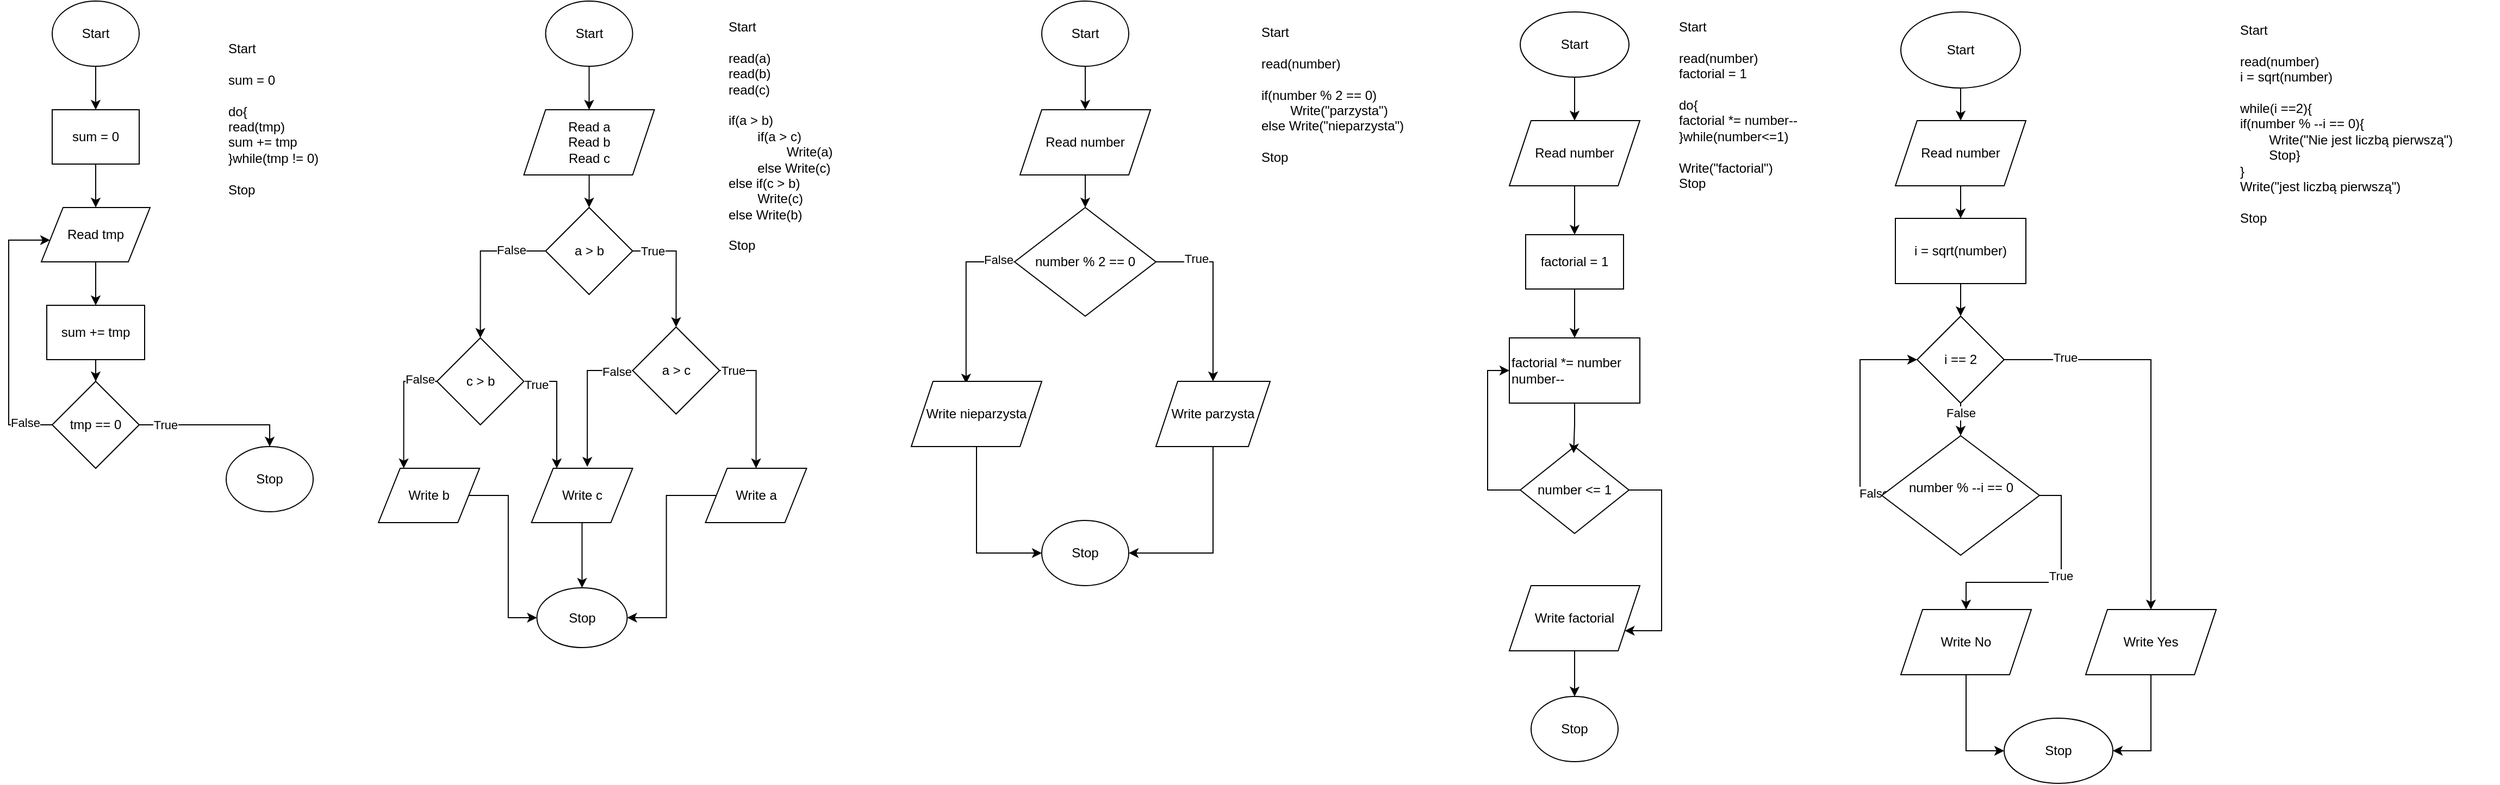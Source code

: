 <mxfile version="24.7.17">
  <diagram name="Strona-1" id="7jdUpORcn3PS6DC3y2Bx">
    <mxGraphModel dx="1188" dy="651" grid="1" gridSize="10" guides="1" tooltips="1" connect="1" arrows="1" fold="1" page="1" pageScale="1" pageWidth="827" pageHeight="1169" math="0" shadow="0">
      <root>
        <mxCell id="0" />
        <mxCell id="1" parent="0" />
        <mxCell id="DL_r40IQe4Yf0KXqA0AV-12" style="edgeStyle=orthogonalEdgeStyle;rounded=0;orthogonalLoop=1;jettySize=auto;html=1;entryX=0.5;entryY=0;entryDx=0;entryDy=0;" edge="1" parent="1" source="DL_r40IQe4Yf0KXqA0AV-1" target="DL_r40IQe4Yf0KXqA0AV-2">
          <mxGeometry relative="1" as="geometry" />
        </mxCell>
        <mxCell id="DL_r40IQe4Yf0KXqA0AV-1" value="Start" style="ellipse;whiteSpace=wrap;html=1;" vertex="1" parent="1">
          <mxGeometry x="160" y="10" width="80" height="60" as="geometry" />
        </mxCell>
        <mxCell id="DL_r40IQe4Yf0KXqA0AV-11" style="edgeStyle=orthogonalEdgeStyle;rounded=0;orthogonalLoop=1;jettySize=auto;html=1;" edge="1" parent="1" source="DL_r40IQe4Yf0KXqA0AV-2" target="DL_r40IQe4Yf0KXqA0AV-3">
          <mxGeometry relative="1" as="geometry" />
        </mxCell>
        <mxCell id="DL_r40IQe4Yf0KXqA0AV-2" value="sum = 0" style="rounded=0;whiteSpace=wrap;html=1;" vertex="1" parent="1">
          <mxGeometry x="160" y="110" width="80" height="50" as="geometry" />
        </mxCell>
        <mxCell id="DL_r40IQe4Yf0KXqA0AV-9" style="edgeStyle=orthogonalEdgeStyle;rounded=0;orthogonalLoop=1;jettySize=auto;html=1;entryX=0.5;entryY=0;entryDx=0;entryDy=0;" edge="1" parent="1" source="DL_r40IQe4Yf0KXqA0AV-3" target="DL_r40IQe4Yf0KXqA0AV-8">
          <mxGeometry relative="1" as="geometry" />
        </mxCell>
        <mxCell id="DL_r40IQe4Yf0KXqA0AV-3" value="Read tmp" style="shape=parallelogram;perimeter=parallelogramPerimeter;whiteSpace=wrap;html=1;fixedSize=1;" vertex="1" parent="1">
          <mxGeometry x="150" y="200" width="100" height="50" as="geometry" />
        </mxCell>
        <mxCell id="DL_r40IQe4Yf0KXqA0AV-7" style="edgeStyle=orthogonalEdgeStyle;rounded=0;orthogonalLoop=1;jettySize=auto;html=1;exitX=0;exitY=0.5;exitDx=0;exitDy=0;" edge="1" parent="1" source="DL_r40IQe4Yf0KXqA0AV-4" target="DL_r40IQe4Yf0KXqA0AV-3">
          <mxGeometry relative="1" as="geometry">
            <Array as="points">
              <mxPoint x="120" y="400" />
              <mxPoint x="120" y="230" />
            </Array>
          </mxGeometry>
        </mxCell>
        <mxCell id="DL_r40IQe4Yf0KXqA0AV-17" value="False" style="edgeLabel;html=1;align=center;verticalAlign=middle;resizable=0;points=[];" vertex="1" connectable="0" parent="DL_r40IQe4Yf0KXqA0AV-7">
          <mxGeometry x="-0.798" y="-2" relative="1" as="geometry">
            <mxPoint as="offset" />
          </mxGeometry>
        </mxCell>
        <mxCell id="DL_r40IQe4Yf0KXqA0AV-19" style="edgeStyle=orthogonalEdgeStyle;rounded=0;orthogonalLoop=1;jettySize=auto;html=1;entryX=0.5;entryY=0;entryDx=0;entryDy=0;" edge="1" parent="1" source="DL_r40IQe4Yf0KXqA0AV-4" target="DL_r40IQe4Yf0KXqA0AV-6">
          <mxGeometry relative="1" as="geometry" />
        </mxCell>
        <mxCell id="DL_r40IQe4Yf0KXqA0AV-20" value="True" style="edgeLabel;html=1;align=center;verticalAlign=middle;resizable=0;points=[];" vertex="1" connectable="0" parent="DL_r40IQe4Yf0KXqA0AV-19">
          <mxGeometry x="-0.658" relative="1" as="geometry">
            <mxPoint as="offset" />
          </mxGeometry>
        </mxCell>
        <mxCell id="DL_r40IQe4Yf0KXqA0AV-4" value="tmp == 0" style="rhombus;whiteSpace=wrap;html=1;" vertex="1" parent="1">
          <mxGeometry x="160" y="360" width="80" height="80" as="geometry" />
        </mxCell>
        <mxCell id="DL_r40IQe4Yf0KXqA0AV-6" value="&lt;div&gt;Stop&lt;/div&gt;" style="ellipse;whiteSpace=wrap;html=1;" vertex="1" parent="1">
          <mxGeometry x="320" y="420" width="80" height="60" as="geometry" />
        </mxCell>
        <mxCell id="DL_r40IQe4Yf0KXqA0AV-10" style="edgeStyle=orthogonalEdgeStyle;rounded=0;orthogonalLoop=1;jettySize=auto;html=1;entryX=0.5;entryY=0;entryDx=0;entryDy=0;" edge="1" parent="1" source="DL_r40IQe4Yf0KXqA0AV-8" target="DL_r40IQe4Yf0KXqA0AV-4">
          <mxGeometry relative="1" as="geometry" />
        </mxCell>
        <mxCell id="DL_r40IQe4Yf0KXqA0AV-8" value="sum += tmp" style="rounded=0;whiteSpace=wrap;html=1;" vertex="1" parent="1">
          <mxGeometry x="155" y="290" width="90" height="50" as="geometry" />
        </mxCell>
        <mxCell id="DL_r40IQe4Yf0KXqA0AV-22" style="edgeStyle=orthogonalEdgeStyle;rounded=0;orthogonalLoop=1;jettySize=auto;html=1;entryX=0.5;entryY=0;entryDx=0;entryDy=0;" edge="1" parent="1" source="DL_r40IQe4Yf0KXqA0AV-13" target="DL_r40IQe4Yf0KXqA0AV-21">
          <mxGeometry relative="1" as="geometry" />
        </mxCell>
        <mxCell id="DL_r40IQe4Yf0KXqA0AV-13" value="Start" style="ellipse;whiteSpace=wrap;html=1;" vertex="1" parent="1">
          <mxGeometry x="613.75" y="10" width="80" height="60" as="geometry" />
        </mxCell>
        <mxCell id="DL_r40IQe4Yf0KXqA0AV-15" style="edgeStyle=orthogonalEdgeStyle;rounded=0;orthogonalLoop=1;jettySize=auto;html=1;entryX=0.5;entryY=0;entryDx=0;entryDy=0;" edge="1" parent="1">
          <mxGeometry relative="1" as="geometry">
            <mxPoint x="653.784" y="100" as="sourcePoint" />
            <mxPoint x="653.75" y="100" as="targetPoint" />
          </mxGeometry>
        </mxCell>
        <mxCell id="DL_r40IQe4Yf0KXqA0AV-25" style="edgeStyle=orthogonalEdgeStyle;rounded=0;orthogonalLoop=1;jettySize=auto;html=1;entryX=0.5;entryY=0;entryDx=0;entryDy=0;" edge="1" parent="1" source="DL_r40IQe4Yf0KXqA0AV-21" target="DL_r40IQe4Yf0KXqA0AV-23">
          <mxGeometry relative="1" as="geometry" />
        </mxCell>
        <mxCell id="DL_r40IQe4Yf0KXqA0AV-21" value="Read a&lt;br&gt;Read b&lt;br&gt;Read c" style="shape=parallelogram;perimeter=parallelogramPerimeter;whiteSpace=wrap;html=1;fixedSize=1;" vertex="1" parent="1">
          <mxGeometry x="593.75" y="110" width="120" height="60" as="geometry" />
        </mxCell>
        <mxCell id="DL_r40IQe4Yf0KXqA0AV-26" style="edgeStyle=orthogonalEdgeStyle;rounded=0;orthogonalLoop=1;jettySize=auto;html=1;entryX=0.5;entryY=0;entryDx=0;entryDy=0;exitX=1;exitY=0.5;exitDx=0;exitDy=0;" edge="1" parent="1" source="DL_r40IQe4Yf0KXqA0AV-23" target="DL_r40IQe4Yf0KXqA0AV-24">
          <mxGeometry relative="1" as="geometry">
            <mxPoint x="733.75" y="290" as="targetPoint" />
          </mxGeometry>
        </mxCell>
        <mxCell id="DL_r40IQe4Yf0KXqA0AV-33" value="True" style="edgeLabel;html=1;align=center;verticalAlign=middle;resizable=0;points=[];" vertex="1" connectable="0" parent="DL_r40IQe4Yf0KXqA0AV-26">
          <mxGeometry x="-0.678" relative="1" as="geometry">
            <mxPoint as="offset" />
          </mxGeometry>
        </mxCell>
        <mxCell id="DL_r40IQe4Yf0KXqA0AV-32" style="edgeStyle=orthogonalEdgeStyle;rounded=0;orthogonalLoop=1;jettySize=auto;html=1;entryX=0.5;entryY=0;entryDx=0;entryDy=0;" edge="1" parent="1" source="DL_r40IQe4Yf0KXqA0AV-23" target="DL_r40IQe4Yf0KXqA0AV-27">
          <mxGeometry relative="1" as="geometry" />
        </mxCell>
        <mxCell id="DL_r40IQe4Yf0KXqA0AV-36" value="False" style="edgeLabel;html=1;align=center;verticalAlign=middle;resizable=0;points=[];" vertex="1" connectable="0" parent="DL_r40IQe4Yf0KXqA0AV-32">
          <mxGeometry x="-0.543" y="-1" relative="1" as="geometry">
            <mxPoint as="offset" />
          </mxGeometry>
        </mxCell>
        <mxCell id="DL_r40IQe4Yf0KXqA0AV-23" value="a &amp;gt; b" style="rhombus;whiteSpace=wrap;html=1;" vertex="1" parent="1">
          <mxGeometry x="613.75" y="200" width="80" height="80" as="geometry" />
        </mxCell>
        <mxCell id="DL_r40IQe4Yf0KXqA0AV-29" style="edgeStyle=orthogonalEdgeStyle;rounded=0;orthogonalLoop=1;jettySize=auto;html=1;exitX=1;exitY=0.5;exitDx=0;exitDy=0;" edge="1" parent="1" source="DL_r40IQe4Yf0KXqA0AV-24" target="DL_r40IQe4Yf0KXqA0AV-28">
          <mxGeometry relative="1" as="geometry" />
        </mxCell>
        <mxCell id="DL_r40IQe4Yf0KXqA0AV-34" value="True" style="edgeLabel;html=1;align=center;verticalAlign=middle;resizable=0;points=[];" vertex="1" connectable="0" parent="DL_r40IQe4Yf0KXqA0AV-29">
          <mxGeometry x="-0.814" relative="1" as="geometry">
            <mxPoint as="offset" />
          </mxGeometry>
        </mxCell>
        <mxCell id="DL_r40IQe4Yf0KXqA0AV-24" value="a &amp;gt; c" style="rhombus;whiteSpace=wrap;html=1;" vertex="1" parent="1">
          <mxGeometry x="693.75" y="310" width="80" height="80" as="geometry" />
        </mxCell>
        <mxCell id="DL_r40IQe4Yf0KXqA0AV-41" style="edgeStyle=orthogonalEdgeStyle;rounded=0;orthogonalLoop=1;jettySize=auto;html=1;entryX=0.25;entryY=0;entryDx=0;entryDy=0;" edge="1" parent="1" source="DL_r40IQe4Yf0KXqA0AV-27" target="DL_r40IQe4Yf0KXqA0AV-30">
          <mxGeometry relative="1" as="geometry" />
        </mxCell>
        <mxCell id="DL_r40IQe4Yf0KXqA0AV-42" value="True" style="edgeLabel;html=1;align=center;verticalAlign=middle;resizable=0;points=[];" vertex="1" connectable="0" parent="DL_r40IQe4Yf0KXqA0AV-41">
          <mxGeometry x="-0.804" y="-3" relative="1" as="geometry">
            <mxPoint as="offset" />
          </mxGeometry>
        </mxCell>
        <mxCell id="DL_r40IQe4Yf0KXqA0AV-44" style="edgeStyle=orthogonalEdgeStyle;rounded=0;orthogonalLoop=1;jettySize=auto;html=1;entryX=0.25;entryY=0;entryDx=0;entryDy=0;exitX=0;exitY=0.5;exitDx=0;exitDy=0;" edge="1" parent="1" source="DL_r40IQe4Yf0KXqA0AV-27" target="DL_r40IQe4Yf0KXqA0AV-43">
          <mxGeometry relative="1" as="geometry">
            <mxPoint x="490" y="460" as="targetPoint" />
          </mxGeometry>
        </mxCell>
        <mxCell id="DL_r40IQe4Yf0KXqA0AV-45" value="False" style="edgeLabel;html=1;align=center;verticalAlign=middle;resizable=0;points=[];" vertex="1" connectable="0" parent="DL_r40IQe4Yf0KXqA0AV-44">
          <mxGeometry x="-0.709" y="-2" relative="1" as="geometry">
            <mxPoint as="offset" />
          </mxGeometry>
        </mxCell>
        <mxCell id="DL_r40IQe4Yf0KXqA0AV-27" value="c &amp;gt; b" style="rhombus;whiteSpace=wrap;html=1;" vertex="1" parent="1">
          <mxGeometry x="513.75" y="320" width="80" height="80" as="geometry" />
        </mxCell>
        <mxCell id="DL_r40IQe4Yf0KXqA0AV-49" style="edgeStyle=orthogonalEdgeStyle;rounded=0;orthogonalLoop=1;jettySize=auto;html=1;entryX=1;entryY=0.5;entryDx=0;entryDy=0;" edge="1" parent="1" source="DL_r40IQe4Yf0KXqA0AV-28" target="DL_r40IQe4Yf0KXqA0AV-46">
          <mxGeometry relative="1" as="geometry" />
        </mxCell>
        <mxCell id="DL_r40IQe4Yf0KXqA0AV-28" value="Write a" style="shape=parallelogram;perimeter=parallelogramPerimeter;whiteSpace=wrap;html=1;fixedSize=1;" vertex="1" parent="1">
          <mxGeometry x="760.75" y="440" width="93" height="50" as="geometry" />
        </mxCell>
        <mxCell id="DL_r40IQe4Yf0KXqA0AV-47" style="edgeStyle=orthogonalEdgeStyle;rounded=0;orthogonalLoop=1;jettySize=auto;html=1;entryX=0.5;entryY=0;entryDx=0;entryDy=0;" edge="1" parent="1" source="DL_r40IQe4Yf0KXqA0AV-30" target="DL_r40IQe4Yf0KXqA0AV-46">
          <mxGeometry relative="1" as="geometry" />
        </mxCell>
        <mxCell id="DL_r40IQe4Yf0KXqA0AV-30" value="Write c" style="shape=parallelogram;perimeter=parallelogramPerimeter;whiteSpace=wrap;html=1;fixedSize=1;" vertex="1" parent="1">
          <mxGeometry x="600.75" y="440" width="93" height="50" as="geometry" />
        </mxCell>
        <mxCell id="DL_r40IQe4Yf0KXqA0AV-31" style="edgeStyle=orthogonalEdgeStyle;rounded=0;orthogonalLoop=1;jettySize=auto;html=1;entryX=0.552;entryY=-0.028;entryDx=0;entryDy=0;entryPerimeter=0;exitX=0;exitY=0.5;exitDx=0;exitDy=0;" edge="1" parent="1" source="DL_r40IQe4Yf0KXqA0AV-24" target="DL_r40IQe4Yf0KXqA0AV-30">
          <mxGeometry relative="1" as="geometry" />
        </mxCell>
        <mxCell id="DL_r40IQe4Yf0KXqA0AV-35" value="False" style="edgeLabel;html=1;align=center;verticalAlign=middle;resizable=0;points=[];" vertex="1" connectable="0" parent="DL_r40IQe4Yf0KXqA0AV-31">
          <mxGeometry x="-0.763" y="1" relative="1" as="geometry">
            <mxPoint as="offset" />
          </mxGeometry>
        </mxCell>
        <mxCell id="DL_r40IQe4Yf0KXqA0AV-48" style="edgeStyle=orthogonalEdgeStyle;rounded=0;orthogonalLoop=1;jettySize=auto;html=1;entryX=0;entryY=0.5;entryDx=0;entryDy=0;" edge="1" parent="1" source="DL_r40IQe4Yf0KXqA0AV-43" target="DL_r40IQe4Yf0KXqA0AV-46">
          <mxGeometry relative="1" as="geometry" />
        </mxCell>
        <mxCell id="DL_r40IQe4Yf0KXqA0AV-43" value="Write b" style="shape=parallelogram;perimeter=parallelogramPerimeter;whiteSpace=wrap;html=1;fixedSize=1;" vertex="1" parent="1">
          <mxGeometry x="460" y="440" width="93" height="50" as="geometry" />
        </mxCell>
        <mxCell id="DL_r40IQe4Yf0KXqA0AV-46" value="Stop" style="ellipse;whiteSpace=wrap;html=1;" vertex="1" parent="1">
          <mxGeometry x="605.75" y="550" width="83" height="55" as="geometry" />
        </mxCell>
        <mxCell id="DL_r40IQe4Yf0KXqA0AV-52" style="edgeStyle=orthogonalEdgeStyle;rounded=0;orthogonalLoop=1;jettySize=auto;html=1;entryX=0.5;entryY=0;entryDx=0;entryDy=0;" edge="1" parent="1" source="DL_r40IQe4Yf0KXqA0AV-50" target="DL_r40IQe4Yf0KXqA0AV-51">
          <mxGeometry relative="1" as="geometry" />
        </mxCell>
        <mxCell id="DL_r40IQe4Yf0KXqA0AV-50" value="Start" style="ellipse;whiteSpace=wrap;html=1;" vertex="1" parent="1">
          <mxGeometry x="1070" y="10" width="80" height="60" as="geometry" />
        </mxCell>
        <mxCell id="DL_r40IQe4Yf0KXqA0AV-54" style="edgeStyle=orthogonalEdgeStyle;rounded=0;orthogonalLoop=1;jettySize=auto;html=1;entryX=0.5;entryY=0;entryDx=0;entryDy=0;" edge="1" parent="1" source="DL_r40IQe4Yf0KXqA0AV-51" target="DL_r40IQe4Yf0KXqA0AV-53">
          <mxGeometry relative="1" as="geometry" />
        </mxCell>
        <mxCell id="DL_r40IQe4Yf0KXqA0AV-51" value="Read number" style="shape=parallelogram;perimeter=parallelogramPerimeter;whiteSpace=wrap;html=1;fixedSize=1;" vertex="1" parent="1">
          <mxGeometry x="1050" y="110" width="120" height="60" as="geometry" />
        </mxCell>
        <mxCell id="DL_r40IQe4Yf0KXqA0AV-57" style="edgeStyle=orthogonalEdgeStyle;rounded=0;orthogonalLoop=1;jettySize=auto;html=1;exitX=1;exitY=0.5;exitDx=0;exitDy=0;" edge="1" parent="1" source="DL_r40IQe4Yf0KXqA0AV-53" target="DL_r40IQe4Yf0KXqA0AV-55">
          <mxGeometry relative="1" as="geometry" />
        </mxCell>
        <mxCell id="DL_r40IQe4Yf0KXqA0AV-59" value="True" style="edgeLabel;html=1;align=center;verticalAlign=middle;resizable=0;points=[];" vertex="1" connectable="0" parent="DL_r40IQe4Yf0KXqA0AV-57">
          <mxGeometry x="-0.542" y="3" relative="1" as="geometry">
            <mxPoint as="offset" />
          </mxGeometry>
        </mxCell>
        <mxCell id="DL_r40IQe4Yf0KXqA0AV-58" style="edgeStyle=orthogonalEdgeStyle;rounded=0;orthogonalLoop=1;jettySize=auto;html=1;entryX=0.42;entryY=0.034;entryDx=0;entryDy=0;entryPerimeter=0;exitX=0;exitY=0.5;exitDx=0;exitDy=0;" edge="1" parent="1" source="DL_r40IQe4Yf0KXqA0AV-53" target="DL_r40IQe4Yf0KXqA0AV-56">
          <mxGeometry relative="1" as="geometry">
            <mxPoint x="1010" y="340" as="targetPoint" />
          </mxGeometry>
        </mxCell>
        <mxCell id="DL_r40IQe4Yf0KXqA0AV-60" value="False" style="edgeLabel;html=1;align=center;verticalAlign=middle;resizable=0;points=[];" vertex="1" connectable="0" parent="DL_r40IQe4Yf0KXqA0AV-58">
          <mxGeometry x="-0.803" y="-2" relative="1" as="geometry">
            <mxPoint as="offset" />
          </mxGeometry>
        </mxCell>
        <mxCell id="DL_r40IQe4Yf0KXqA0AV-53" value="number % 2 == 0" style="rhombus;whiteSpace=wrap;html=1;" vertex="1" parent="1">
          <mxGeometry x="1045" y="200" width="130" height="100" as="geometry" />
        </mxCell>
        <mxCell id="DL_r40IQe4Yf0KXqA0AV-101" style="edgeStyle=orthogonalEdgeStyle;rounded=0;orthogonalLoop=1;jettySize=auto;html=1;entryX=1;entryY=0.5;entryDx=0;entryDy=0;exitX=0.5;exitY=1;exitDx=0;exitDy=0;" edge="1" parent="1" source="DL_r40IQe4Yf0KXqA0AV-55" target="DL_r40IQe4Yf0KXqA0AV-99">
          <mxGeometry relative="1" as="geometry" />
        </mxCell>
        <mxCell id="DL_r40IQe4Yf0KXqA0AV-55" value="Write parzysta" style="shape=parallelogram;perimeter=parallelogramPerimeter;whiteSpace=wrap;html=1;fixedSize=1;" vertex="1" parent="1">
          <mxGeometry x="1175" y="360" width="105" height="60" as="geometry" />
        </mxCell>
        <mxCell id="DL_r40IQe4Yf0KXqA0AV-100" style="edgeStyle=orthogonalEdgeStyle;rounded=0;orthogonalLoop=1;jettySize=auto;html=1;entryX=0;entryY=0.5;entryDx=0;entryDy=0;" edge="1" parent="1" source="DL_r40IQe4Yf0KXqA0AV-56" target="DL_r40IQe4Yf0KXqA0AV-99">
          <mxGeometry relative="1" as="geometry" />
        </mxCell>
        <mxCell id="DL_r40IQe4Yf0KXqA0AV-56" value="Write nieparzysta" style="shape=parallelogram;perimeter=parallelogramPerimeter;whiteSpace=wrap;html=1;fixedSize=1;" vertex="1" parent="1">
          <mxGeometry x="950" y="360" width="120" height="60" as="geometry" />
        </mxCell>
        <mxCell id="DL_r40IQe4Yf0KXqA0AV-63" style="edgeStyle=orthogonalEdgeStyle;rounded=0;orthogonalLoop=1;jettySize=auto;html=1;entryX=0.5;entryY=0;entryDx=0;entryDy=0;" edge="1" parent="1" source="DL_r40IQe4Yf0KXqA0AV-61" target="DL_r40IQe4Yf0KXqA0AV-62">
          <mxGeometry relative="1" as="geometry" />
        </mxCell>
        <mxCell id="DL_r40IQe4Yf0KXqA0AV-61" value="Start" style="ellipse;whiteSpace=wrap;html=1;" vertex="1" parent="1">
          <mxGeometry x="1510" y="20" width="100" height="60" as="geometry" />
        </mxCell>
        <mxCell id="DL_r40IQe4Yf0KXqA0AV-65" style="edgeStyle=orthogonalEdgeStyle;rounded=0;orthogonalLoop=1;jettySize=auto;html=1;entryX=0.5;entryY=0;entryDx=0;entryDy=0;" edge="1" parent="1" source="DL_r40IQe4Yf0KXqA0AV-62" target="DL_r40IQe4Yf0KXqA0AV-64">
          <mxGeometry relative="1" as="geometry" />
        </mxCell>
        <mxCell id="DL_r40IQe4Yf0KXqA0AV-62" value="Read number" style="shape=parallelogram;perimeter=parallelogramPerimeter;whiteSpace=wrap;html=1;fixedSize=1;" vertex="1" parent="1">
          <mxGeometry x="1500" y="120" width="120" height="60" as="geometry" />
        </mxCell>
        <mxCell id="DL_r40IQe4Yf0KXqA0AV-68" style="edgeStyle=orthogonalEdgeStyle;rounded=0;orthogonalLoop=1;jettySize=auto;html=1;entryX=0.5;entryY=0;entryDx=0;entryDy=0;" edge="1" parent="1" source="DL_r40IQe4Yf0KXqA0AV-64" target="DL_r40IQe4Yf0KXqA0AV-66">
          <mxGeometry relative="1" as="geometry" />
        </mxCell>
        <mxCell id="DL_r40IQe4Yf0KXqA0AV-64" value="factorial = 1" style="rounded=0;whiteSpace=wrap;html=1;" vertex="1" parent="1">
          <mxGeometry x="1515" y="225" width="90" height="50" as="geometry" />
        </mxCell>
        <mxCell id="DL_r40IQe4Yf0KXqA0AV-66" value="factorial *= number&lt;div&gt;number--&lt;/div&gt;" style="rounded=0;whiteSpace=wrap;html=1;align=left;" vertex="1" parent="1">
          <mxGeometry x="1500" y="320" width="120" height="60" as="geometry" />
        </mxCell>
        <mxCell id="DL_r40IQe4Yf0KXqA0AV-70" style="edgeStyle=orthogonalEdgeStyle;rounded=0;orthogonalLoop=1;jettySize=auto;html=1;entryX=0;entryY=0.5;entryDx=0;entryDy=0;" edge="1" parent="1" source="DL_r40IQe4Yf0KXqA0AV-67" target="DL_r40IQe4Yf0KXqA0AV-66">
          <mxGeometry relative="1" as="geometry">
            <Array as="points">
              <mxPoint x="1480" y="460" />
              <mxPoint x="1480" y="350" />
            </Array>
          </mxGeometry>
        </mxCell>
        <mxCell id="DL_r40IQe4Yf0KXqA0AV-72" style="edgeStyle=orthogonalEdgeStyle;rounded=0;orthogonalLoop=1;jettySize=auto;html=1;entryX=1;entryY=0.75;entryDx=0;entryDy=0;" edge="1" parent="1" source="DL_r40IQe4Yf0KXqA0AV-67" target="DL_r40IQe4Yf0KXqA0AV-71">
          <mxGeometry relative="1" as="geometry">
            <Array as="points">
              <mxPoint x="1640" y="460" />
              <mxPoint x="1640" y="589" />
            </Array>
          </mxGeometry>
        </mxCell>
        <mxCell id="DL_r40IQe4Yf0KXqA0AV-67" value="number &amp;lt;= 1" style="rhombus;whiteSpace=wrap;html=1;" vertex="1" parent="1">
          <mxGeometry x="1510" y="420" width="100" height="80" as="geometry" />
        </mxCell>
        <mxCell id="DL_r40IQe4Yf0KXqA0AV-69" style="edgeStyle=orthogonalEdgeStyle;rounded=0;orthogonalLoop=1;jettySize=auto;html=1;entryX=0.491;entryY=0.077;entryDx=0;entryDy=0;entryPerimeter=0;" edge="1" parent="1" source="DL_r40IQe4Yf0KXqA0AV-66" target="DL_r40IQe4Yf0KXqA0AV-67">
          <mxGeometry relative="1" as="geometry" />
        </mxCell>
        <mxCell id="DL_r40IQe4Yf0KXqA0AV-74" style="edgeStyle=orthogonalEdgeStyle;rounded=0;orthogonalLoop=1;jettySize=auto;html=1;entryX=0.5;entryY=0;entryDx=0;entryDy=0;" edge="1" parent="1" source="DL_r40IQe4Yf0KXqA0AV-71" target="DL_r40IQe4Yf0KXqA0AV-73">
          <mxGeometry relative="1" as="geometry" />
        </mxCell>
        <mxCell id="DL_r40IQe4Yf0KXqA0AV-71" value="Write factorial" style="shape=parallelogram;perimeter=parallelogramPerimeter;whiteSpace=wrap;html=1;fixedSize=1;" vertex="1" parent="1">
          <mxGeometry x="1500" y="548" width="120" height="60" as="geometry" />
        </mxCell>
        <mxCell id="DL_r40IQe4Yf0KXqA0AV-73" value="Stop" style="ellipse;whiteSpace=wrap;html=1;" vertex="1" parent="1">
          <mxGeometry x="1520" y="650" width="80" height="60" as="geometry" />
        </mxCell>
        <mxCell id="DL_r40IQe4Yf0KXqA0AV-77" style="edgeStyle=orthogonalEdgeStyle;rounded=0;orthogonalLoop=1;jettySize=auto;html=1;entryX=0.5;entryY=0;entryDx=0;entryDy=0;" edge="1" parent="1" source="DL_r40IQe4Yf0KXqA0AV-75" target="DL_r40IQe4Yf0KXqA0AV-76">
          <mxGeometry relative="1" as="geometry" />
        </mxCell>
        <mxCell id="DL_r40IQe4Yf0KXqA0AV-75" value="Start" style="ellipse;whiteSpace=wrap;html=1;" vertex="1" parent="1">
          <mxGeometry x="1860" y="20" width="110" height="70" as="geometry" />
        </mxCell>
        <mxCell id="DL_r40IQe4Yf0KXqA0AV-79" style="edgeStyle=orthogonalEdgeStyle;rounded=0;orthogonalLoop=1;jettySize=auto;html=1;entryX=0.5;entryY=0;entryDx=0;entryDy=0;" edge="1" parent="1" source="DL_r40IQe4Yf0KXqA0AV-76" target="DL_r40IQe4Yf0KXqA0AV-78">
          <mxGeometry relative="1" as="geometry" />
        </mxCell>
        <mxCell id="DL_r40IQe4Yf0KXqA0AV-76" value="Read number" style="shape=parallelogram;perimeter=parallelogramPerimeter;whiteSpace=wrap;html=1;fixedSize=1;" vertex="1" parent="1">
          <mxGeometry x="1855" y="120" width="120" height="60" as="geometry" />
        </mxCell>
        <mxCell id="DL_r40IQe4Yf0KXqA0AV-84" style="edgeStyle=orthogonalEdgeStyle;rounded=0;orthogonalLoop=1;jettySize=auto;html=1;entryX=0.5;entryY=0;entryDx=0;entryDy=0;" edge="1" parent="1" source="DL_r40IQe4Yf0KXqA0AV-78" target="DL_r40IQe4Yf0KXqA0AV-83">
          <mxGeometry relative="1" as="geometry" />
        </mxCell>
        <mxCell id="DL_r40IQe4Yf0KXqA0AV-78" value="i = sqrt(number)" style="rounded=0;whiteSpace=wrap;html=1;" vertex="1" parent="1">
          <mxGeometry x="1855" y="210" width="120" height="60" as="geometry" />
        </mxCell>
        <mxCell id="DL_r40IQe4Yf0KXqA0AV-88" style="edgeStyle=orthogonalEdgeStyle;rounded=0;orthogonalLoop=1;jettySize=auto;html=1;entryX=0;entryY=0.5;entryDx=0;entryDy=0;exitX=0;exitY=0.5;exitDx=0;exitDy=0;" edge="1" parent="1" source="DL_r40IQe4Yf0KXqA0AV-80" target="DL_r40IQe4Yf0KXqA0AV-83">
          <mxGeometry relative="1" as="geometry">
            <mxPoint x="1790" y="320" as="targetPoint" />
          </mxGeometry>
        </mxCell>
        <mxCell id="DL_r40IQe4Yf0KXqA0AV-94" value="False" style="edgeLabel;html=1;align=center;verticalAlign=middle;resizable=0;points=[];" vertex="1" connectable="0" parent="DL_r40IQe4Yf0KXqA0AV-88">
          <mxGeometry x="-0.923" y="-2" relative="1" as="geometry">
            <mxPoint as="offset" />
          </mxGeometry>
        </mxCell>
        <mxCell id="DL_r40IQe4Yf0KXqA0AV-90" style="edgeStyle=orthogonalEdgeStyle;rounded=0;orthogonalLoop=1;jettySize=auto;html=1;entryX=0.5;entryY=0;entryDx=0;entryDy=0;exitX=1;exitY=0.5;exitDx=0;exitDy=0;" edge="1" parent="1" source="DL_r40IQe4Yf0KXqA0AV-80" target="DL_r40IQe4Yf0KXqA0AV-89">
          <mxGeometry relative="1" as="geometry">
            <mxPoint x="1915.0" y="560" as="targetPoint" />
          </mxGeometry>
        </mxCell>
        <mxCell id="DL_r40IQe4Yf0KXqA0AV-93" value="True" style="edgeLabel;html=1;align=center;verticalAlign=middle;resizable=0;points=[];" vertex="1" connectable="0" parent="DL_r40IQe4Yf0KXqA0AV-90">
          <mxGeometry x="-0.122" y="-1" relative="1" as="geometry">
            <mxPoint as="offset" />
          </mxGeometry>
        </mxCell>
        <mxCell id="DL_r40IQe4Yf0KXqA0AV-80" value="number % --i == 0&lt;div&gt;&lt;br&gt;&lt;/div&gt;" style="rhombus;whiteSpace=wrap;html=1;" vertex="1" parent="1">
          <mxGeometry x="1842.5" y="410" width="145" height="110" as="geometry" />
        </mxCell>
        <mxCell id="DL_r40IQe4Yf0KXqA0AV-86" style="edgeStyle=orthogonalEdgeStyle;rounded=0;orthogonalLoop=1;jettySize=auto;html=1;" edge="1" parent="1" source="DL_r40IQe4Yf0KXqA0AV-83" target="DL_r40IQe4Yf0KXqA0AV-85">
          <mxGeometry relative="1" as="geometry" />
        </mxCell>
        <mxCell id="DL_r40IQe4Yf0KXqA0AV-91" value="True" style="edgeLabel;html=1;align=center;verticalAlign=middle;resizable=0;points=[];" vertex="1" connectable="0" parent="DL_r40IQe4Yf0KXqA0AV-86">
          <mxGeometry x="-0.693" y="2" relative="1" as="geometry">
            <mxPoint as="offset" />
          </mxGeometry>
        </mxCell>
        <mxCell id="DL_r40IQe4Yf0KXqA0AV-87" style="edgeStyle=orthogonalEdgeStyle;rounded=0;orthogonalLoop=1;jettySize=auto;html=1;" edge="1" parent="1" source="DL_r40IQe4Yf0KXqA0AV-83" target="DL_r40IQe4Yf0KXqA0AV-80">
          <mxGeometry relative="1" as="geometry" />
        </mxCell>
        <mxCell id="DL_r40IQe4Yf0KXqA0AV-92" value="False" style="edgeLabel;html=1;align=center;verticalAlign=middle;resizable=0;points=[];" vertex="1" connectable="0" parent="DL_r40IQe4Yf0KXqA0AV-87">
          <mxGeometry x="-0.657" relative="1" as="geometry">
            <mxPoint as="offset" />
          </mxGeometry>
        </mxCell>
        <mxCell id="DL_r40IQe4Yf0KXqA0AV-83" value="i == 2" style="rhombus;whiteSpace=wrap;html=1;" vertex="1" parent="1">
          <mxGeometry x="1875" y="300" width="80" height="80" as="geometry" />
        </mxCell>
        <mxCell id="DL_r40IQe4Yf0KXqA0AV-96" style="edgeStyle=orthogonalEdgeStyle;rounded=0;orthogonalLoop=1;jettySize=auto;html=1;entryX=1;entryY=0.5;entryDx=0;entryDy=0;" edge="1" parent="1" source="DL_r40IQe4Yf0KXqA0AV-85" target="DL_r40IQe4Yf0KXqA0AV-95">
          <mxGeometry relative="1" as="geometry" />
        </mxCell>
        <mxCell id="DL_r40IQe4Yf0KXqA0AV-85" value="Write Yes" style="shape=parallelogram;perimeter=parallelogramPerimeter;whiteSpace=wrap;html=1;fixedSize=1;" vertex="1" parent="1">
          <mxGeometry x="2030" y="570" width="120" height="60" as="geometry" />
        </mxCell>
        <mxCell id="DL_r40IQe4Yf0KXqA0AV-97" style="edgeStyle=orthogonalEdgeStyle;rounded=0;orthogonalLoop=1;jettySize=auto;html=1;entryX=0;entryY=0.5;entryDx=0;entryDy=0;" edge="1" parent="1" source="DL_r40IQe4Yf0KXqA0AV-89" target="DL_r40IQe4Yf0KXqA0AV-95">
          <mxGeometry relative="1" as="geometry" />
        </mxCell>
        <mxCell id="DL_r40IQe4Yf0KXqA0AV-89" value="Write No" style="shape=parallelogram;perimeter=parallelogramPerimeter;whiteSpace=wrap;html=1;fixedSize=1;" vertex="1" parent="1">
          <mxGeometry x="1860" y="570" width="120" height="60" as="geometry" />
        </mxCell>
        <mxCell id="DL_r40IQe4Yf0KXqA0AV-95" value="Stop" style="ellipse;whiteSpace=wrap;html=1;" vertex="1" parent="1">
          <mxGeometry x="1955" y="670" width="100" height="60" as="geometry" />
        </mxCell>
        <mxCell id="DL_r40IQe4Yf0KXqA0AV-99" value="Stop" style="ellipse;whiteSpace=wrap;html=1;" vertex="1" parent="1">
          <mxGeometry x="1070" y="488" width="80" height="60" as="geometry" />
        </mxCell>
        <mxCell id="DL_r40IQe4Yf0KXqA0AV-102" value="Start&lt;div&gt;&lt;br&gt;sum = 0&lt;div&gt;&lt;br&gt;&lt;/div&gt;&lt;/div&gt;&lt;div&gt;do{&lt;br&gt;read(tmp)&lt;/div&gt;&lt;div&gt;sum += tmp&lt;br&gt;}while(tmp != 0)&lt;/div&gt;&lt;div&gt;&lt;br&gt;&lt;/div&gt;&lt;div&gt;Stop&lt;/div&gt;" style="text;html=1;align=left;verticalAlign=top;whiteSpace=wrap;rounded=0;horizontal=1;spacingBottom=2;" vertex="1" parent="1">
          <mxGeometry x="320" y="40" width="130" height="150" as="geometry" />
        </mxCell>
        <mxCell id="DL_r40IQe4Yf0KXqA0AV-103" value="Start&lt;div&gt;&lt;br&gt;&lt;/div&gt;&lt;div&gt;read(a)&lt;br&gt;read(b)&lt;br&gt;read(c)&lt;br&gt;&lt;br&gt;if(a &amp;gt; b)&lt;br&gt;&lt;span style=&quot;white-space: pre;&quot;&gt;&#x9;&lt;/span&gt;if(a &amp;gt; c)&lt;br&gt;&lt;span style=&quot;white-space: pre;&quot;&gt;&#x9;&lt;/span&gt;&lt;span style=&quot;white-space: pre;&quot;&gt;&#x9;&lt;/span&gt;Write(a)&lt;br&gt;&lt;/div&gt;&lt;div&gt;&lt;span style=&quot;white-space: pre;&quot;&gt;&#x9;&lt;/span&gt;else Write(c)&lt;br&gt;&lt;/div&gt;&lt;div&gt;else if(c &amp;gt; b)&lt;/div&gt;&lt;div&gt;&lt;span style=&quot;white-space: pre;&quot;&gt;&#x9;&lt;/span&gt;Write(c)&lt;br&gt;else Write(b)&lt;/div&gt;&lt;div&gt;&lt;br&gt;&lt;/div&gt;&lt;div&gt;Stop&lt;/div&gt;" style="text;html=1;align=left;verticalAlign=top;whiteSpace=wrap;rounded=0;" vertex="1" parent="1">
          <mxGeometry x="780" y="20" width="160" height="270" as="geometry" />
        </mxCell>
        <mxCell id="DL_r40IQe4Yf0KXqA0AV-104" value="Start&amp;nbsp;&lt;br&gt;&lt;br&gt;read(number)&lt;br&gt;&lt;br&gt;if(number % 2 == 0)&lt;br&gt;&lt;span style=&quot;white-space: pre;&quot;&gt;&#x9;&lt;/span&gt;Write(&quot;parzysta&quot;)&lt;br&gt;else Write(&quot;nieparzysta&quot;)&lt;div&gt;&lt;br&gt;&lt;/div&gt;&lt;div&gt;Stop&lt;/div&gt;" style="text;html=1;align=left;verticalAlign=top;whiteSpace=wrap;rounded=0;" vertex="1" parent="1">
          <mxGeometry x="1270" y="25" width="160" height="225" as="geometry" />
        </mxCell>
        <mxCell id="DL_r40IQe4Yf0KXqA0AV-105" value="Start&amp;nbsp;&lt;br&gt;&lt;br&gt;read(number)&lt;br&gt;factorial = 1&lt;div&gt;&lt;br&gt;&lt;/div&gt;&lt;div&gt;do{&lt;br&gt;factorial *= number--&lt;/div&gt;&lt;div&gt;}while(number&amp;lt;=1)&lt;/div&gt;&lt;div&gt;&lt;br&gt;&lt;/div&gt;&lt;div&gt;Write(&quot;factorial&quot;)&lt;br&gt;&lt;div&gt;Stop&lt;/div&gt;&lt;/div&gt;" style="text;html=1;align=left;verticalAlign=top;whiteSpace=wrap;rounded=0;" vertex="1" parent="1">
          <mxGeometry x="1654" y="20" width="160" height="225" as="geometry" />
        </mxCell>
        <mxCell id="DL_r40IQe4Yf0KXqA0AV-106" value="Start&amp;nbsp;&lt;br&gt;&lt;br&gt;read(number)&lt;br&gt;&lt;div&gt;&lt;div&gt;i = sqrt(number)&lt;/div&gt;&lt;div&gt;&lt;br&gt;&lt;/div&gt;&lt;div&gt;while(i ==2){&lt;/div&gt;&lt;div&gt;if(number % --i == 0){&lt;/div&gt;&lt;div&gt;&lt;span style=&quot;white-space: pre;&quot;&gt;&#x9;&lt;/span&gt;Write(&quot;Nie jest liczbą pierwszą&quot;)&lt;/div&gt;&lt;div&gt;&lt;span style=&quot;white-space: pre;&quot;&gt;&#x9;&lt;/span&gt;Stop}&lt;br&gt;&lt;/div&gt;&lt;div&gt;}&lt;/div&gt;&lt;div&gt;Write(&quot;jest liczbą pierwszą&quot;)&lt;/div&gt;&lt;div&gt;&lt;br&gt;&lt;/div&gt;&lt;div&gt;Stop&lt;/div&gt;&lt;/div&gt;" style="text;html=1;align=left;verticalAlign=top;whiteSpace=wrap;rounded=0;" vertex="1" parent="1">
          <mxGeometry x="2170" y="22.5" width="240" height="277.5" as="geometry" />
        </mxCell>
      </root>
    </mxGraphModel>
  </diagram>
</mxfile>
